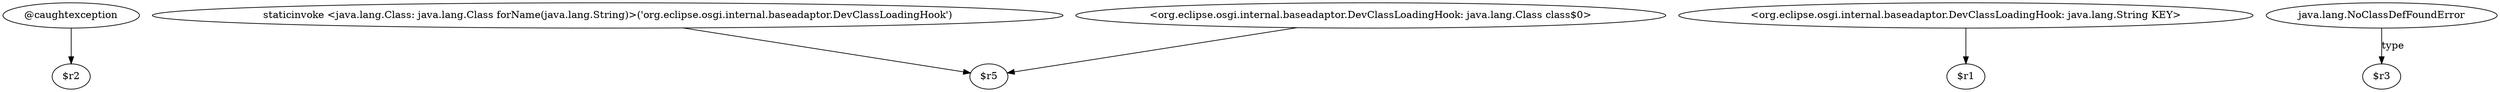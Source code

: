 digraph g {
0[label="@caughtexception"]
1[label="$r2"]
0->1[label=""]
2[label="staticinvoke <java.lang.Class: java.lang.Class forName(java.lang.String)>('org.eclipse.osgi.internal.baseadaptor.DevClassLoadingHook')"]
3[label="$r5"]
2->3[label=""]
4[label="<org.eclipse.osgi.internal.baseadaptor.DevClassLoadingHook: java.lang.String KEY>"]
5[label="$r1"]
4->5[label=""]
6[label="<org.eclipse.osgi.internal.baseadaptor.DevClassLoadingHook: java.lang.Class class$0>"]
6->3[label=""]
7[label="java.lang.NoClassDefFoundError"]
8[label="$r3"]
7->8[label="type"]
}
